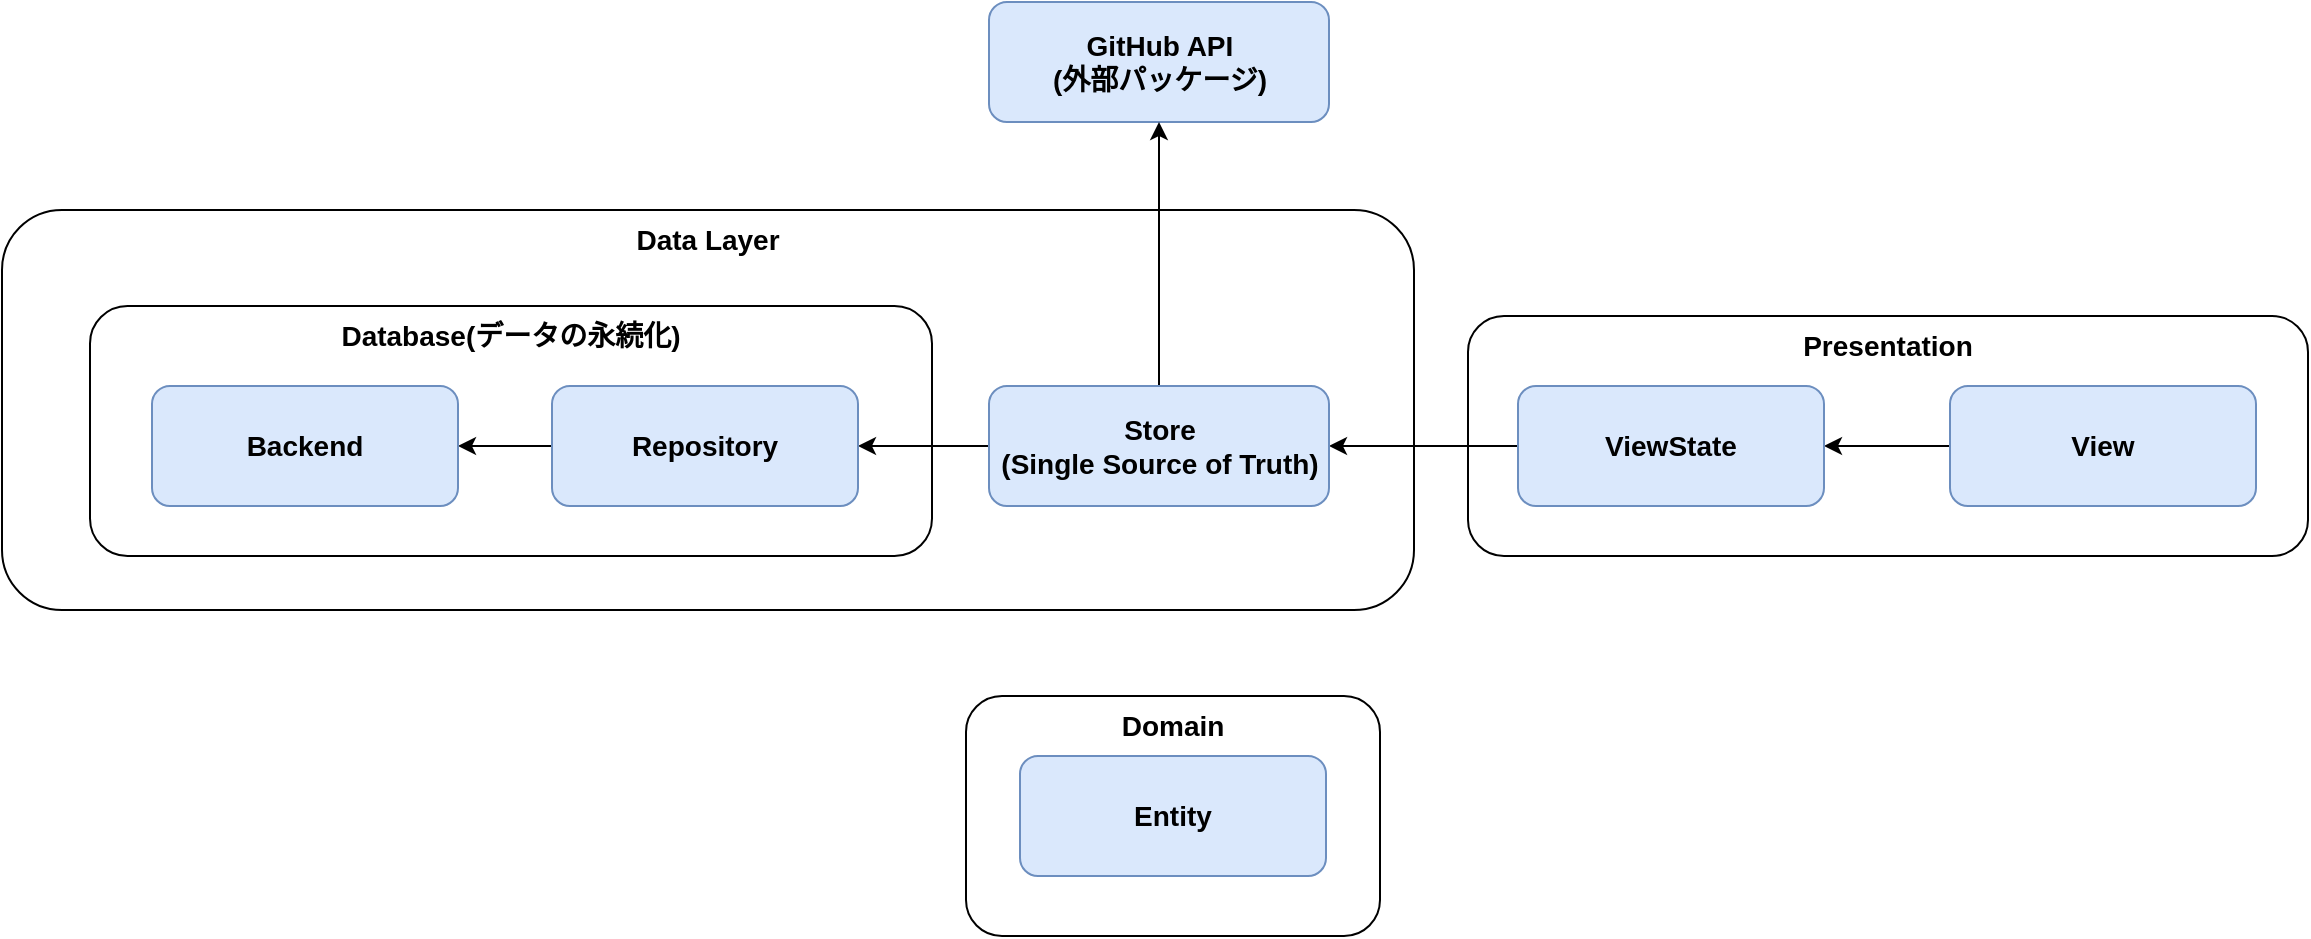 <mxfile version="27.0.5">
  <diagram name="ページ1" id="6-KTYByBJRy4zgnDxWtR">
    <mxGraphModel dx="2496" dy="1581" grid="0" gridSize="10" guides="1" tooltips="1" connect="1" arrows="1" fold="1" page="0" pageScale="1" pageWidth="827" pageHeight="1169" math="0" shadow="0">
      <root>
        <mxCell id="0" />
        <mxCell id="1" parent="0" />
        <mxCell id="ozCOxE19rcJhCM1s05S5-26" value="Data Layer" style="rounded=1;whiteSpace=wrap;html=1;align=center;verticalAlign=top;fontSize=14;fontStyle=1" parent="1" vertex="1">
          <mxGeometry x="-973" y="-516" width="706" height="200" as="geometry" />
        </mxCell>
        <mxCell id="ozCOxE19rcJhCM1s05S5-30" value="Database(データの永続化)" style="rounded=1;whiteSpace=wrap;html=1;align=center;verticalAlign=top;fontSize=14;fontStyle=1" parent="1" vertex="1">
          <mxGeometry x="-929" y="-468" width="421" height="125" as="geometry" />
        </mxCell>
        <mxCell id="MUEwm2CDlRrtkCabqDVe-1" value="Presentation" style="rounded=1;whiteSpace=wrap;html=1;align=center;verticalAlign=top;fontSize=14;fontStyle=1" parent="1" vertex="1">
          <mxGeometry x="-240" y="-463" width="420" height="120" as="geometry" />
        </mxCell>
        <mxCell id="MUEwm2CDlRrtkCabqDVe-3" value="GitHub API&lt;br&gt;(外部パッケージ)" style="rounded=1;whiteSpace=wrap;html=1;fontSize=14;fontStyle=1;fillColor=#dae8fc;strokeColor=#6c8ebf;" parent="1" vertex="1">
          <mxGeometry x="-479.5" y="-620" width="170" height="60" as="geometry" />
        </mxCell>
        <mxCell id="g0zq4cjmtiEmTUfV0oSD-2" value="" style="edgeStyle=orthogonalEdgeStyle;rounded=0;orthogonalLoop=1;jettySize=auto;html=1;" edge="1" parent="1" source="MUEwm2CDlRrtkCabqDVe-5" target="MUEwm2CDlRrtkCabqDVe-6">
          <mxGeometry relative="1" as="geometry" />
        </mxCell>
        <mxCell id="MUEwm2CDlRrtkCabqDVe-5" value="View" style="rounded=1;whiteSpace=wrap;html=1;fontSize=14;fontStyle=1;fillColor=#dae8fc;strokeColor=#6c8ebf;" parent="1" vertex="1">
          <mxGeometry x="1" y="-428" width="153" height="60" as="geometry" />
        </mxCell>
        <mxCell id="g0zq4cjmtiEmTUfV0oSD-3" style="edgeStyle=orthogonalEdgeStyle;rounded=0;orthogonalLoop=1;jettySize=auto;html=1;exitX=0;exitY=0.5;exitDx=0;exitDy=0;entryX=1;entryY=0.5;entryDx=0;entryDy=0;" edge="1" parent="1" source="MUEwm2CDlRrtkCabqDVe-6" target="ozCOxE19rcJhCM1s05S5-12">
          <mxGeometry relative="1" as="geometry" />
        </mxCell>
        <mxCell id="MUEwm2CDlRrtkCabqDVe-6" value="ViewState" style="rounded=1;whiteSpace=wrap;html=1;fontSize=14;fontStyle=1;fillColor=#dae8fc;strokeColor=#6c8ebf;" parent="1" vertex="1">
          <mxGeometry x="-215" y="-428" width="153" height="60" as="geometry" />
        </mxCell>
        <mxCell id="g0zq4cjmtiEmTUfV0oSD-4" style="edgeStyle=orthogonalEdgeStyle;rounded=0;orthogonalLoop=1;jettySize=auto;html=1;exitX=0;exitY=0.5;exitDx=0;exitDy=0;" edge="1" parent="1" source="ozCOxE19rcJhCM1s05S5-12" target="ozCOxE19rcJhCM1s05S5-15">
          <mxGeometry relative="1" as="geometry" />
        </mxCell>
        <mxCell id="g0zq4cjmtiEmTUfV0oSD-6" style="edgeStyle=orthogonalEdgeStyle;rounded=0;orthogonalLoop=1;jettySize=auto;html=1;exitX=0.5;exitY=0;exitDx=0;exitDy=0;entryX=0.5;entryY=1;entryDx=0;entryDy=0;" edge="1" parent="1" source="ozCOxE19rcJhCM1s05S5-12" target="MUEwm2CDlRrtkCabqDVe-3">
          <mxGeometry relative="1" as="geometry" />
        </mxCell>
        <mxCell id="ozCOxE19rcJhCM1s05S5-12" value="Store&lt;br&gt;(Single Source of Truth)" style="rounded=1;whiteSpace=wrap;html=1;fontSize=14;fontStyle=1;fillColor=#dae8fc;strokeColor=#6c8ebf;" parent="1" vertex="1">
          <mxGeometry x="-479.5" y="-428" width="170" height="60" as="geometry" />
        </mxCell>
        <mxCell id="g0zq4cjmtiEmTUfV0oSD-5" style="edgeStyle=orthogonalEdgeStyle;rounded=0;orthogonalLoop=1;jettySize=auto;html=1;exitX=0;exitY=0.5;exitDx=0;exitDy=0;" edge="1" parent="1" source="ozCOxE19rcJhCM1s05S5-15" target="ozCOxE19rcJhCM1s05S5-16">
          <mxGeometry relative="1" as="geometry" />
        </mxCell>
        <mxCell id="ozCOxE19rcJhCM1s05S5-15" value="Repository" style="rounded=1;whiteSpace=wrap;html=1;fontSize=14;fontStyle=1;fillColor=#dae8fc;strokeColor=#6c8ebf;" parent="1" vertex="1">
          <mxGeometry x="-698" y="-428" width="153" height="60" as="geometry" />
        </mxCell>
        <mxCell id="ozCOxE19rcJhCM1s05S5-16" value="Backend" style="rounded=1;whiteSpace=wrap;html=1;fontSize=14;fontStyle=1;fillColor=#dae8fc;strokeColor=#6c8ebf;" parent="1" vertex="1">
          <mxGeometry x="-898" y="-428" width="153" height="60" as="geometry" />
        </mxCell>
        <mxCell id="ozCOxE19rcJhCM1s05S5-29" value="" style="group;fontSize=14;fontStyle=1;fillColor=none;strokeColor=none;" parent="1" vertex="1" connectable="0">
          <mxGeometry x="-491" y="-273" width="207" height="120" as="geometry" />
        </mxCell>
        <mxCell id="ozCOxE19rcJhCM1s05S5-28" value="Domain" style="rounded=1;whiteSpace=wrap;html=1;align=center;verticalAlign=top;fontSize=14;fontStyle=1" parent="ozCOxE19rcJhCM1s05S5-29" vertex="1">
          <mxGeometry width="207" height="120" as="geometry" />
        </mxCell>
        <mxCell id="ozCOxE19rcJhCM1s05S5-14" value="Entity" style="rounded=1;whiteSpace=wrap;html=1;fontSize=14;fontStyle=1;fillColor=#dae8fc;strokeColor=#6c8ebf;" parent="ozCOxE19rcJhCM1s05S5-29" vertex="1">
          <mxGeometry x="27" y="30" width="153" height="60" as="geometry" />
        </mxCell>
      </root>
    </mxGraphModel>
  </diagram>
</mxfile>

